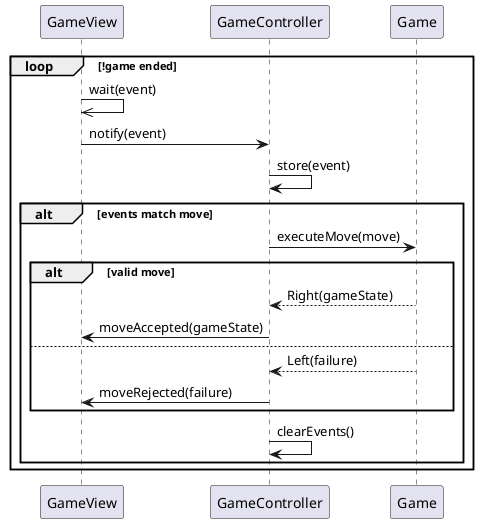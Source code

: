 @startuml gui_sequence

participant GameView as V
participant GameController as C
participant Game as M

'skinparam BoxPadding 2

loop !game ended
    V ->> V: wait(event)
    V -> C: notify(event)
    C -> C: store(event)
    alt events match move
        C -> M: executeMove(move)
        alt valid move
            M --> C: Right(gameState)
            C -> V: moveAccepted(gameState)
        else
            M --> C: Left(failure)
            C -> V: moveRejected(failure)
        end
        C -> C: clearEvents()
    end
end 
@enduml
